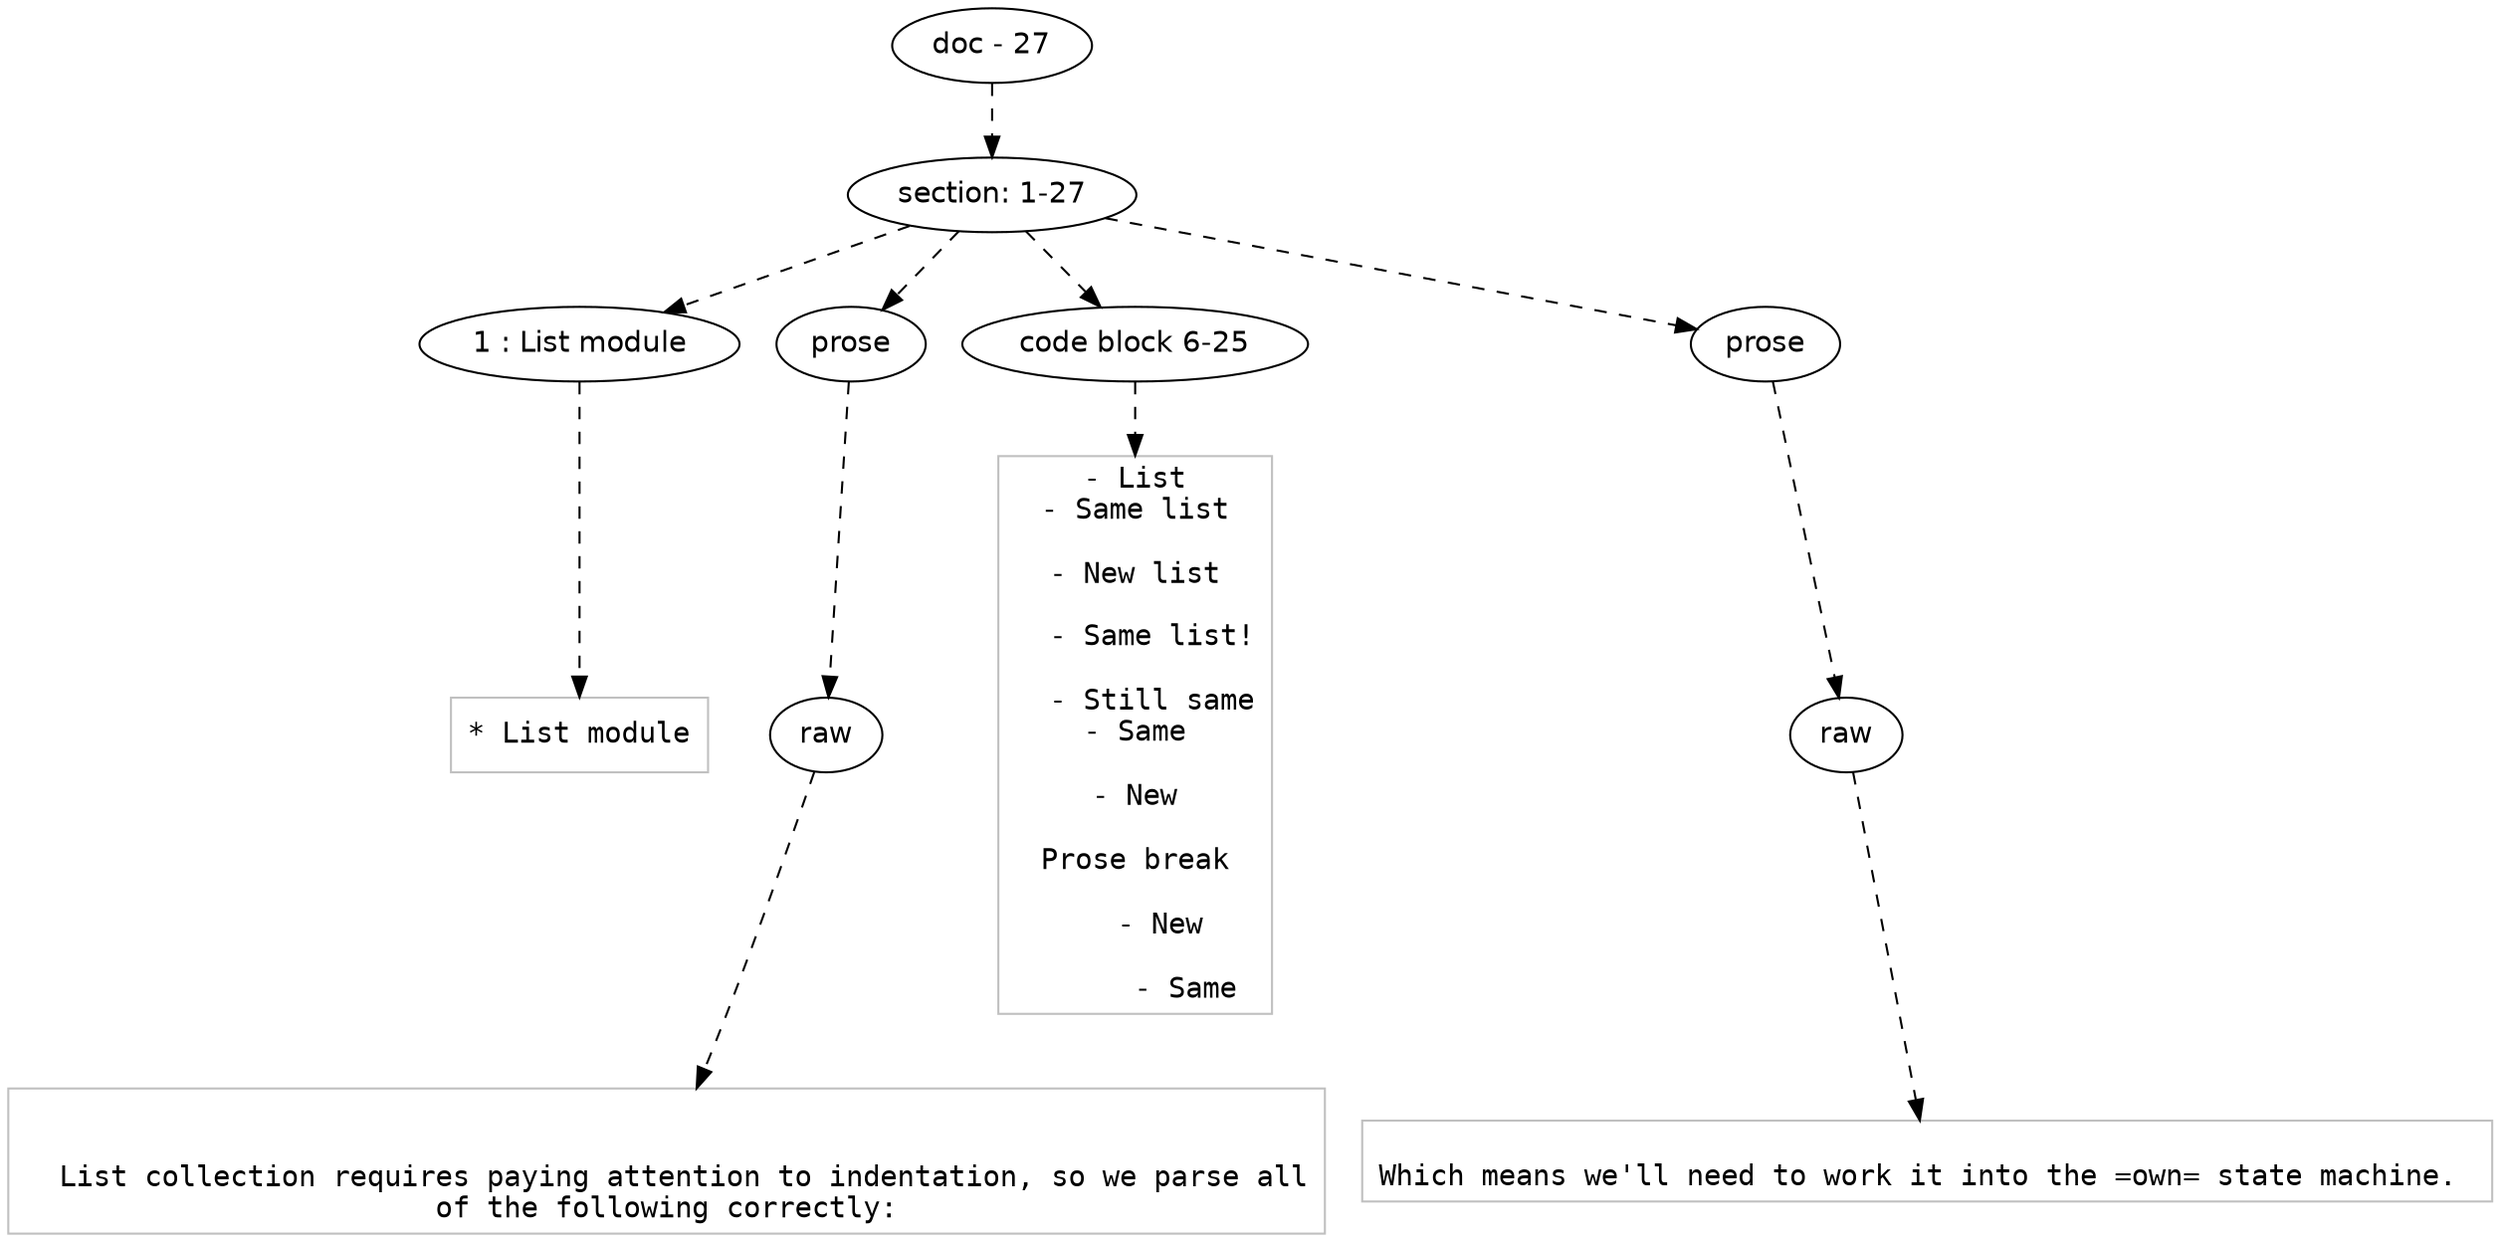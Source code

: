 digraph hierarchy {

node [fontname=Helvetica]
edge [style=dashed]

doc_0 [label="doc - 27"]


doc_0 -> { section_1}
{rank=same; section_1}

section_1 [label="section: 1-27"]


section_1 -> { header_2 prose_3 codeblock_4 prose_5}
{rank=same; header_2 prose_3 codeblock_4 prose_5}

header_2 [label="1 : List module"]

prose_3 [label="prose"]

codeblock_4 [label="code block 6-25"]

prose_5 [label="prose"]


header_2 -> leaf_6
leaf_6  [color=Gray,shape=rectangle,fontname=Inconsolata,label="* List module"]
prose_3 -> { raw_7}
{rank=same; raw_7}

raw_7 [label="raw"]


raw_7 -> leaf_8
leaf_8  [color=Gray,shape=rectangle,fontname=Inconsolata,label="

  List collection requires paying attention to indentation, so we parse all
of the following correctly:
"]
codeblock_4 -> leaf_9
leaf_9  [color=Gray,shape=rectangle,fontname=Inconsolata,label="- List
- Same list

- New list
  
  - Same list!

  - Still same
- Same

- New

Prose break

   - New

      - Same
"]
prose_5 -> { raw_10}
{rank=same; raw_10}

raw_10 [label="raw"]


raw_10 -> leaf_11
leaf_11  [color=Gray,shape=rectangle,fontname=Inconsolata,label="
Which means we'll need to work it into the =own= state machine. "]

}
